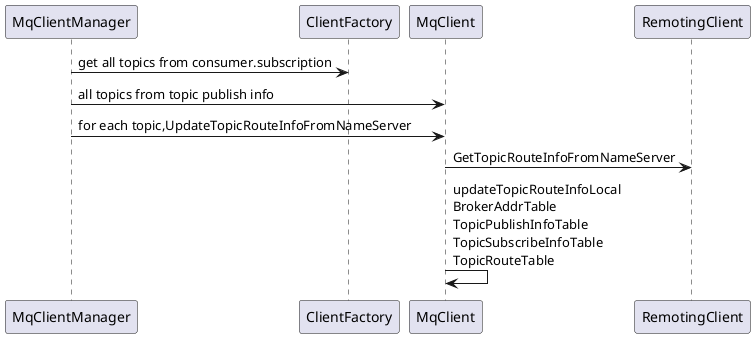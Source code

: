 @startuml
MqClientManager ->ClientFactory:get all topics from consumer.subscription
MqClientManager -> MqClient:all topics from topic publish info
MqClientManager -> MqClient:for each topic,UpdateTopicRouteInfoFromNameServer
MqClient -> RemotingClient:GetTopicRouteInfoFromNameServer
MqClient -> MqClient:updateTopicRouteInfoLocal \nBrokerAddrTable\nTopicPublishInfoTable\nTopicSubscribeInfoTable\nTopicRouteTable

@enduml


